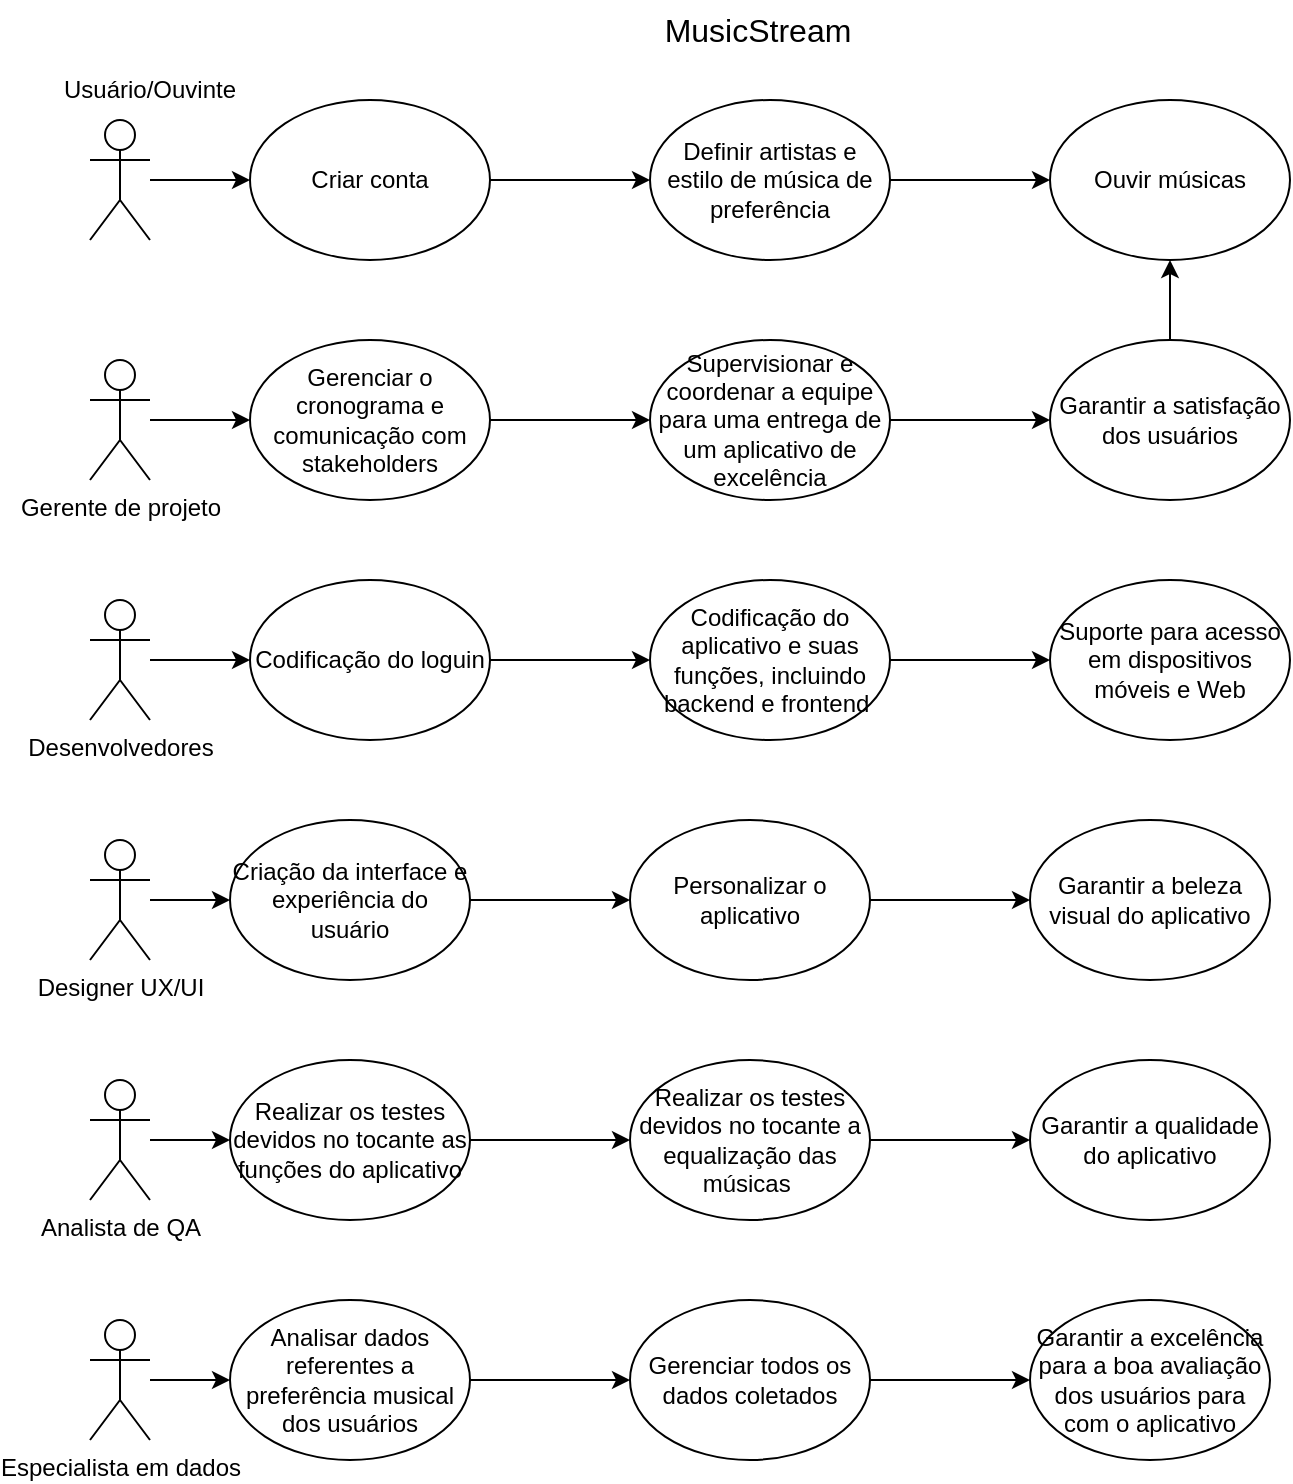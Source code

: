 <mxfile version="24.7.7">
  <diagram name="Página-1" id="hiiWiQoHbfRa5NFFz55R">
    <mxGraphModel dx="880" dy="460" grid="1" gridSize="10" guides="1" tooltips="1" connect="1" arrows="1" fold="1" page="1" pageScale="1" pageWidth="827" pageHeight="1169" math="0" shadow="0">
      <root>
        <object label="" id="0">
          <mxCell />
        </object>
        <mxCell id="1" parent="0" />
        <mxCell id="Fdj8cgV4htuV189gos_s-28" value="" style="edgeStyle=orthogonalEdgeStyle;rounded=0;orthogonalLoop=1;jettySize=auto;html=1;" parent="1" source="Fdj8cgV4htuV189gos_s-3" target="Fdj8cgV4htuV189gos_s-23" edge="1">
          <mxGeometry relative="1" as="geometry" />
        </mxCell>
        <mxCell id="Fdj8cgV4htuV189gos_s-3" value="" style="shape=umlActor;verticalLabelPosition=bottom;verticalAlign=top;html=1;outlineConnect=0;" parent="1" vertex="1">
          <mxGeometry x="80" y="120" width="30" height="60" as="geometry" />
        </mxCell>
        <mxCell id="Fdj8cgV4htuV189gos_s-9" value="&lt;font style=&quot;vertical-align: inherit;&quot;&gt;&lt;font style=&quot;vertical-align: inherit;&quot;&gt;Usuário/Ouvinte&lt;/font&gt;&lt;/font&gt;" style="text;strokeColor=none;align=center;fillColor=none;html=1;verticalAlign=middle;whiteSpace=wrap;rounded=0;" parent="1" vertex="1">
          <mxGeometry x="80" y="90" width="60" height="30" as="geometry" />
        </mxCell>
        <mxCell id="Fdj8cgV4htuV189gos_s-43" value="" style="edgeStyle=orthogonalEdgeStyle;rounded=0;orthogonalLoop=1;jettySize=auto;html=1;" parent="1" source="Fdj8cgV4htuV189gos_s-17" target="Fdj8cgV4htuV189gos_s-31" edge="1">
          <mxGeometry relative="1" as="geometry" />
        </mxCell>
        <mxCell id="Fdj8cgV4htuV189gos_s-17" value="&lt;font style=&quot;vertical-align: inherit;&quot;&gt;&lt;font style=&quot;vertical-align: inherit;&quot;&gt;Gerente de projeto&lt;/font&gt;&lt;/font&gt;" style="shape=umlActor;verticalLabelPosition=bottom;verticalAlign=top;html=1;outlineConnect=0;" parent="1" vertex="1">
          <mxGeometry x="80" y="240" width="30" height="60" as="geometry" />
        </mxCell>
        <mxCell id="Fdj8cgV4htuV189gos_s-25" value="" style="edgeStyle=orthogonalEdgeStyle;rounded=0;orthogonalLoop=1;jettySize=auto;html=1;" parent="1" source="Fdj8cgV4htuV189gos_s-23" target="Fdj8cgV4htuV189gos_s-24" edge="1">
          <mxGeometry relative="1" as="geometry" />
        </mxCell>
        <mxCell id="Fdj8cgV4htuV189gos_s-23" value="&lt;font style=&quot;vertical-align: inherit;&quot;&gt;&lt;font style=&quot;vertical-align: inherit;&quot;&gt;Criar conta&lt;/font&gt;&lt;/font&gt;" style="ellipse;whiteSpace=wrap;html=1;" parent="1" vertex="1">
          <mxGeometry x="160" y="110" width="120" height="80" as="geometry" />
        </mxCell>
        <mxCell id="Fdj8cgV4htuV189gos_s-30" value="" style="edgeStyle=orthogonalEdgeStyle;rounded=0;orthogonalLoop=1;jettySize=auto;html=1;" parent="1" source="Fdj8cgV4htuV189gos_s-24" target="Fdj8cgV4htuV189gos_s-29" edge="1">
          <mxGeometry relative="1" as="geometry" />
        </mxCell>
        <mxCell id="Fdj8cgV4htuV189gos_s-24" value="&lt;font style=&quot;vertical-align: inherit;&quot;&gt;&lt;font style=&quot;vertical-align: inherit;&quot;&gt;Definir artistas e estilo de música de preferência&lt;/font&gt;&lt;/font&gt;" style="ellipse;whiteSpace=wrap;html=1;" parent="1" vertex="1">
          <mxGeometry x="360" y="110" width="120" height="80" as="geometry" />
        </mxCell>
        <mxCell id="Fdj8cgV4htuV189gos_s-29" value="&lt;font style=&quot;vertical-align: inherit;&quot;&gt;&lt;font style=&quot;vertical-align: inherit;&quot;&gt;Ouvir músicas&lt;/font&gt;&lt;/font&gt;" style="ellipse;whiteSpace=wrap;html=1;" parent="1" vertex="1">
          <mxGeometry x="560" y="110" width="120" height="80" as="geometry" />
        </mxCell>
        <mxCell id="Fdj8cgV4htuV189gos_s-33" value="" style="edgeStyle=orthogonalEdgeStyle;rounded=0;orthogonalLoop=1;jettySize=auto;html=1;" parent="1" source="Fdj8cgV4htuV189gos_s-31" target="Fdj8cgV4htuV189gos_s-32" edge="1">
          <mxGeometry relative="1" as="geometry" />
        </mxCell>
        <mxCell id="Fdj8cgV4htuV189gos_s-31" value="&lt;font style=&quot;vertical-align: inherit;&quot;&gt;&lt;font style=&quot;vertical-align: inherit;&quot;&gt;Gerenciar o cronograma e comunicação com stakeholders&lt;/font&gt;&lt;/font&gt;" style="ellipse;whiteSpace=wrap;html=1;" parent="1" vertex="1">
          <mxGeometry x="160" y="230" width="120" height="80" as="geometry" />
        </mxCell>
        <mxCell id="Fdj8cgV4htuV189gos_s-35" value="" style="edgeStyle=orthogonalEdgeStyle;rounded=0;orthogonalLoop=1;jettySize=auto;html=1;" parent="1" source="Fdj8cgV4htuV189gos_s-32" target="Fdj8cgV4htuV189gos_s-34" edge="1">
          <mxGeometry relative="1" as="geometry" />
        </mxCell>
        <mxCell id="Fdj8cgV4htuV189gos_s-32" value="&lt;font style=&quot;vertical-align: inherit;&quot;&gt;&lt;font style=&quot;vertical-align: inherit;&quot;&gt;Supervisionar e coordenar a equipe para uma entrega de um aplicativo de excelência&lt;/font&gt;&lt;/font&gt;" style="ellipse;whiteSpace=wrap;html=1;" parent="1" vertex="1">
          <mxGeometry x="360" y="230" width="120" height="80" as="geometry" />
        </mxCell>
        <mxCell id="Fdj8cgV4htuV189gos_s-51" value="" style="edgeStyle=orthogonalEdgeStyle;rounded=0;orthogonalLoop=1;jettySize=auto;html=1;" parent="1" source="Fdj8cgV4htuV189gos_s-34" target="Fdj8cgV4htuV189gos_s-29" edge="1">
          <mxGeometry relative="1" as="geometry" />
        </mxCell>
        <mxCell id="Fdj8cgV4htuV189gos_s-34" value="&lt;font style=&quot;vertical-align: inherit;&quot;&gt;&lt;font style=&quot;vertical-align: inherit;&quot;&gt;&lt;font style=&quot;vertical-align: inherit;&quot;&gt;&lt;font style=&quot;vertical-align: inherit;&quot;&gt;&lt;font style=&quot;vertical-align: inherit;&quot;&gt;&lt;font style=&quot;vertical-align: inherit;&quot;&gt;Garantir a satisfação dos usuários&lt;/font&gt;&lt;/font&gt;&lt;/font&gt;&lt;/font&gt;&lt;/font&gt;&lt;/font&gt;" style="ellipse;whiteSpace=wrap;html=1;" parent="1" vertex="1">
          <mxGeometry x="560" y="230" width="120" height="80" as="geometry" />
        </mxCell>
        <mxCell id="Fdj8cgV4htuV189gos_s-42" value="&lt;span style=&quot;font-size: 16px;&quot;&gt;&lt;font style=&quot;vertical-align: inherit;&quot;&gt;&lt;font style=&quot;vertical-align: inherit;&quot;&gt;MusicStream&lt;/font&gt;&lt;/font&gt;&lt;/span&gt;" style="text;html=1;align=center;verticalAlign=middle;whiteSpace=wrap;rounded=0;" parent="1" vertex="1">
          <mxGeometry x="384" y="60" width="60" height="30" as="geometry" />
        </mxCell>
        <mxCell id="Fdj8cgV4htuV189gos_s-46" value="" style="edgeStyle=orthogonalEdgeStyle;rounded=0;orthogonalLoop=1;jettySize=auto;html=1;" parent="1" source="Fdj8cgV4htuV189gos_s-44" target="Fdj8cgV4htuV189gos_s-45" edge="1">
          <mxGeometry relative="1" as="geometry" />
        </mxCell>
        <mxCell id="Fdj8cgV4htuV189gos_s-44" value="&lt;font style=&quot;vertical-align: inherit;&quot;&gt;&lt;font style=&quot;vertical-align: inherit;&quot;&gt;Desenvolvedores&lt;/font&gt;&lt;/font&gt;" style="shape=umlActor;verticalLabelPosition=bottom;verticalAlign=top;html=1;outlineConnect=0;" parent="1" vertex="1">
          <mxGeometry x="80" y="360" width="30" height="60" as="geometry" />
        </mxCell>
        <mxCell id="Fdj8cgV4htuV189gos_s-48" value="" style="edgeStyle=orthogonalEdgeStyle;rounded=0;orthogonalLoop=1;jettySize=auto;html=1;" parent="1" source="Fdj8cgV4htuV189gos_s-45" target="Fdj8cgV4htuV189gos_s-47" edge="1">
          <mxGeometry relative="1" as="geometry" />
        </mxCell>
        <mxCell id="Fdj8cgV4htuV189gos_s-45" value="&lt;font style=&quot;vertical-align: inherit;&quot;&gt;&lt;font style=&quot;vertical-align: inherit;&quot;&gt;Codificação do loguin&lt;/font&gt;&lt;/font&gt;" style="ellipse;whiteSpace=wrap;html=1;" parent="1" vertex="1">
          <mxGeometry x="160" y="350" width="120" height="80" as="geometry" />
        </mxCell>
        <mxCell id="Fdj8cgV4htuV189gos_s-50" value="" style="edgeStyle=orthogonalEdgeStyle;rounded=0;orthogonalLoop=1;jettySize=auto;html=1;" parent="1" source="Fdj8cgV4htuV189gos_s-47" target="Fdj8cgV4htuV189gos_s-49" edge="1">
          <mxGeometry relative="1" as="geometry" />
        </mxCell>
        <mxCell id="Fdj8cgV4htuV189gos_s-47" value="&lt;font style=&quot;vertical-align: inherit;&quot;&gt;&lt;font style=&quot;vertical-align: inherit;&quot;&gt;&lt;font style=&quot;vertical-align: inherit;&quot;&gt;&lt;font style=&quot;vertical-align: inherit;&quot;&gt;&lt;font style=&quot;vertical-align: inherit;&quot;&gt;&lt;font style=&quot;vertical-align: inherit;&quot;&gt;&lt;font style=&quot;vertical-align: inherit;&quot;&gt;&lt;font style=&quot;vertical-align: inherit;&quot;&gt;Codificação do aplicativo e suas funções, incluindo backend e frontend&amp;nbsp;&lt;/font&gt;&lt;/font&gt;&lt;/font&gt;&lt;/font&gt;&lt;/font&gt;&lt;/font&gt;&lt;/font&gt;&lt;/font&gt;" style="ellipse;whiteSpace=wrap;html=1;" parent="1" vertex="1">
          <mxGeometry x="360" y="350" width="120" height="80" as="geometry" />
        </mxCell>
        <mxCell id="Fdj8cgV4htuV189gos_s-49" value="&lt;font style=&quot;vertical-align: inherit;&quot;&gt;&lt;font style=&quot;vertical-align: inherit;&quot;&gt;Suporte para acesso em dispositivos móveis e Web&lt;/font&gt;&lt;/font&gt;" style="ellipse;whiteSpace=wrap;html=1;" parent="1" vertex="1">
          <mxGeometry x="560" y="350" width="120" height="80" as="geometry" />
        </mxCell>
        <mxCell id="Fdj8cgV4htuV189gos_s-54" value="" style="edgeStyle=orthogonalEdgeStyle;rounded=0;orthogonalLoop=1;jettySize=auto;html=1;" parent="1" source="Fdj8cgV4htuV189gos_s-52" target="Fdj8cgV4htuV189gos_s-53" edge="1">
          <mxGeometry relative="1" as="geometry" />
        </mxCell>
        <mxCell id="Fdj8cgV4htuV189gos_s-52" value="&lt;font style=&quot;vertical-align: inherit;&quot;&gt;&lt;font style=&quot;vertical-align: inherit;&quot;&gt;&lt;font style=&quot;vertical-align: inherit;&quot;&gt;&lt;font style=&quot;vertical-align: inherit;&quot;&gt;Designer UX/UI&lt;/font&gt;&lt;/font&gt;&lt;/font&gt;&lt;/font&gt;" style="shape=umlActor;verticalLabelPosition=bottom;verticalAlign=top;html=1;outlineConnect=0;" parent="1" vertex="1">
          <mxGeometry x="80" y="480" width="30" height="60" as="geometry" />
        </mxCell>
        <mxCell id="Fdj8cgV4htuV189gos_s-56" value="" style="edgeStyle=orthogonalEdgeStyle;rounded=0;orthogonalLoop=1;jettySize=auto;html=1;" parent="1" source="Fdj8cgV4htuV189gos_s-53" target="Fdj8cgV4htuV189gos_s-55" edge="1">
          <mxGeometry relative="1" as="geometry" />
        </mxCell>
        <mxCell id="Fdj8cgV4htuV189gos_s-53" value="&lt;font style=&quot;vertical-align: inherit;&quot;&gt;&lt;font style=&quot;vertical-align: inherit;&quot;&gt;Criação da interface e experiência do usuário&lt;/font&gt;&lt;/font&gt;" style="ellipse;whiteSpace=wrap;html=1;" parent="1" vertex="1">
          <mxGeometry x="150" y="470" width="120" height="80" as="geometry" />
        </mxCell>
        <mxCell id="Fdj8cgV4htuV189gos_s-58" value="" style="edgeStyle=orthogonalEdgeStyle;rounded=0;orthogonalLoop=1;jettySize=auto;html=1;" parent="1" source="Fdj8cgV4htuV189gos_s-55" target="Fdj8cgV4htuV189gos_s-57" edge="1">
          <mxGeometry relative="1" as="geometry" />
        </mxCell>
        <mxCell id="Fdj8cgV4htuV189gos_s-55" value="&lt;font style=&quot;vertical-align: inherit;&quot;&gt;&lt;font style=&quot;vertical-align: inherit;&quot;&gt;Personalizar o aplicativo&lt;/font&gt;&lt;/font&gt;" style="ellipse;whiteSpace=wrap;html=1;" parent="1" vertex="1">
          <mxGeometry x="350" y="470" width="120" height="80" as="geometry" />
        </mxCell>
        <mxCell id="Fdj8cgV4htuV189gos_s-57" value="&lt;font style=&quot;vertical-align: inherit;&quot;&gt;&lt;font style=&quot;vertical-align: inherit;&quot;&gt;&lt;font style=&quot;vertical-align: inherit;&quot;&gt;&lt;font style=&quot;vertical-align: inherit;&quot;&gt;Garantir a beleza visual do aplicativo&lt;/font&gt;&lt;/font&gt;&lt;/font&gt;&lt;/font&gt;" style="ellipse;whiteSpace=wrap;html=1;" parent="1" vertex="1">
          <mxGeometry x="550" y="470" width="120" height="80" as="geometry" />
        </mxCell>
        <mxCell id="Fdj8cgV4htuV189gos_s-61" value="" style="edgeStyle=orthogonalEdgeStyle;rounded=0;orthogonalLoop=1;jettySize=auto;html=1;" parent="1" source="Fdj8cgV4htuV189gos_s-59" target="Fdj8cgV4htuV189gos_s-60" edge="1">
          <mxGeometry relative="1" as="geometry" />
        </mxCell>
        <mxCell id="Fdj8cgV4htuV189gos_s-59" value="&lt;font style=&quot;vertical-align: inherit;&quot;&gt;&lt;font style=&quot;vertical-align: inherit;&quot;&gt;Analista de QA&lt;/font&gt;&lt;/font&gt;" style="shape=umlActor;verticalLabelPosition=bottom;verticalAlign=top;html=1;outlineConnect=0;" parent="1" vertex="1">
          <mxGeometry x="80" y="600" width="30" height="60" as="geometry" />
        </mxCell>
        <mxCell id="Fdj8cgV4htuV189gos_s-63" value="" style="edgeStyle=orthogonalEdgeStyle;rounded=0;orthogonalLoop=1;jettySize=auto;html=1;" parent="1" source="Fdj8cgV4htuV189gos_s-60" target="Fdj8cgV4htuV189gos_s-62" edge="1">
          <mxGeometry relative="1" as="geometry" />
        </mxCell>
        <mxCell id="Fdj8cgV4htuV189gos_s-60" value="&lt;font style=&quot;vertical-align: inherit;&quot;&gt;&lt;font style=&quot;vertical-align: inherit;&quot;&gt;Realizar os testes devidos no tocante as funções do aplicativo&lt;/font&gt;&lt;/font&gt;" style="ellipse;whiteSpace=wrap;html=1;" parent="1" vertex="1">
          <mxGeometry x="150" y="590" width="120" height="80" as="geometry" />
        </mxCell>
        <mxCell id="Fdj8cgV4htuV189gos_s-65" value="" style="edgeStyle=orthogonalEdgeStyle;rounded=0;orthogonalLoop=1;jettySize=auto;html=1;" parent="1" source="Fdj8cgV4htuV189gos_s-62" target="Fdj8cgV4htuV189gos_s-64" edge="1">
          <mxGeometry relative="1" as="geometry" />
        </mxCell>
        <mxCell id="Fdj8cgV4htuV189gos_s-62" value="&lt;font style=&quot;vertical-align: inherit;&quot;&gt;&lt;font style=&quot;vertical-align: inherit;&quot;&gt;Realizar os testes devidos no tocante a equalização das músicas&amp;nbsp;&lt;/font&gt;&lt;/font&gt;" style="ellipse;whiteSpace=wrap;html=1;" parent="1" vertex="1">
          <mxGeometry x="350" y="590" width="120" height="80" as="geometry" />
        </mxCell>
        <mxCell id="Fdj8cgV4htuV189gos_s-64" value="&lt;font style=&quot;vertical-align: inherit;&quot;&gt;&lt;font style=&quot;vertical-align: inherit;&quot;&gt;&lt;font style=&quot;vertical-align: inherit;&quot;&gt;&lt;font style=&quot;vertical-align: inherit;&quot;&gt;Garantir a qualidade do aplicativo&lt;/font&gt;&lt;/font&gt;&lt;/font&gt;&lt;/font&gt;" style="ellipse;whiteSpace=wrap;html=1;" parent="1" vertex="1">
          <mxGeometry x="550" y="590" width="120" height="80" as="geometry" />
        </mxCell>
        <mxCell id="Fdj8cgV4htuV189gos_s-69" value="" style="edgeStyle=orthogonalEdgeStyle;rounded=0;orthogonalLoop=1;jettySize=auto;html=1;" parent="1" source="Fdj8cgV4htuV189gos_s-67" target="Fdj8cgV4htuV189gos_s-68" edge="1">
          <mxGeometry relative="1" as="geometry" />
        </mxCell>
        <mxCell id="Fdj8cgV4htuV189gos_s-67" value="&lt;font style=&quot;vertical-align: inherit;&quot;&gt;&lt;font style=&quot;vertical-align: inherit;&quot;&gt;Especialista em dados&lt;/font&gt;&lt;/font&gt;" style="shape=umlActor;verticalLabelPosition=bottom;verticalAlign=top;html=1;outlineConnect=0;" parent="1" vertex="1">
          <mxGeometry x="80" y="720" width="30" height="60" as="geometry" />
        </mxCell>
        <mxCell id="Fdj8cgV4htuV189gos_s-71" value="" style="edgeStyle=orthogonalEdgeStyle;rounded=0;orthogonalLoop=1;jettySize=auto;html=1;" parent="1" source="Fdj8cgV4htuV189gos_s-68" target="Fdj8cgV4htuV189gos_s-70" edge="1">
          <mxGeometry relative="1" as="geometry" />
        </mxCell>
        <mxCell id="Fdj8cgV4htuV189gos_s-68" value="&lt;font style=&quot;vertical-align: inherit;&quot;&gt;&lt;font style=&quot;vertical-align: inherit;&quot;&gt;Analisar dados referentes a preferência musical dos usuários&lt;/font&gt;&lt;/font&gt;" style="ellipse;whiteSpace=wrap;html=1;" parent="1" vertex="1">
          <mxGeometry x="150" y="710" width="120" height="80" as="geometry" />
        </mxCell>
        <mxCell id="Fdj8cgV4htuV189gos_s-73" value="" style="edgeStyle=orthogonalEdgeStyle;rounded=0;orthogonalLoop=1;jettySize=auto;html=1;" parent="1" source="Fdj8cgV4htuV189gos_s-70" target="Fdj8cgV4htuV189gos_s-72" edge="1">
          <mxGeometry relative="1" as="geometry" />
        </mxCell>
        <mxCell id="Fdj8cgV4htuV189gos_s-70" value="&lt;font style=&quot;vertical-align: inherit;&quot;&gt;&lt;font style=&quot;vertical-align: inherit;&quot;&gt;Gerenciar todos os dados coletados&lt;/font&gt;&lt;/font&gt;" style="ellipse;whiteSpace=wrap;html=1;" parent="1" vertex="1">
          <mxGeometry x="350" y="710" width="120" height="80" as="geometry" />
        </mxCell>
        <mxCell id="Fdj8cgV4htuV189gos_s-72" value="&lt;font style=&quot;vertical-align: inherit;&quot;&gt;&lt;font style=&quot;vertical-align: inherit;&quot;&gt;Garantir a excelência para a boa avaliação dos usuários para com o aplicativo&lt;/font&gt;&lt;/font&gt;" style="ellipse;whiteSpace=wrap;html=1;" parent="1" vertex="1">
          <mxGeometry x="550" y="710" width="120" height="80" as="geometry" />
        </mxCell>
      </root>
    </mxGraphModel>
  </diagram>
</mxfile>

